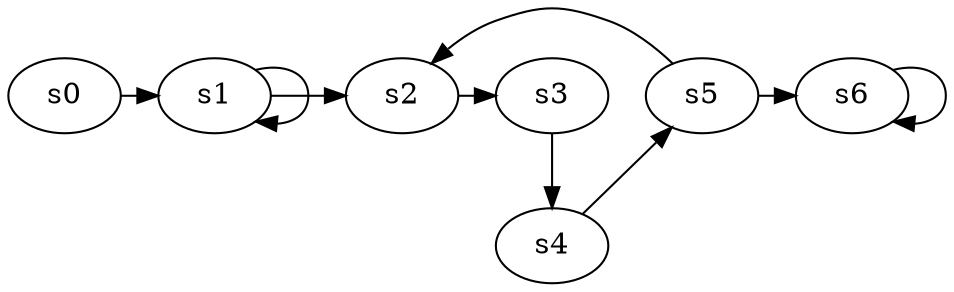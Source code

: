 digraph game_0126_chain_7 {
    s0 [name="s0", player=0];
    s1 [name="s1", player=1];
    s2 [name="s2", player=0];
    s3 [name="s3", player=1];
    s4 [name="s4", player=0];
    s5 [name="s5", player=1];
    s6 [name="s6", player=0, target=1];

    s0 -> s1 [constraint="time % 3 == 2"];
    s1 -> s2 [constraint="time % 4 == 0"];
    s2 -> s3 [constraint="time == 1 || time == 19"];
    s3 -> s4;
    s4 -> s5 [constraint="time == 5 || time == 10 || time == 15 || time == 17"];
    s5 -> s6 [constraint="time % 2 == 1"];
    s1 -> s1 [constraint="time % 2 == 0"];
    s5 -> s2 [constraint="!(time % 3 == 0)"];
    s6 -> s6 [constraint="time % 3 == 0"];
}
